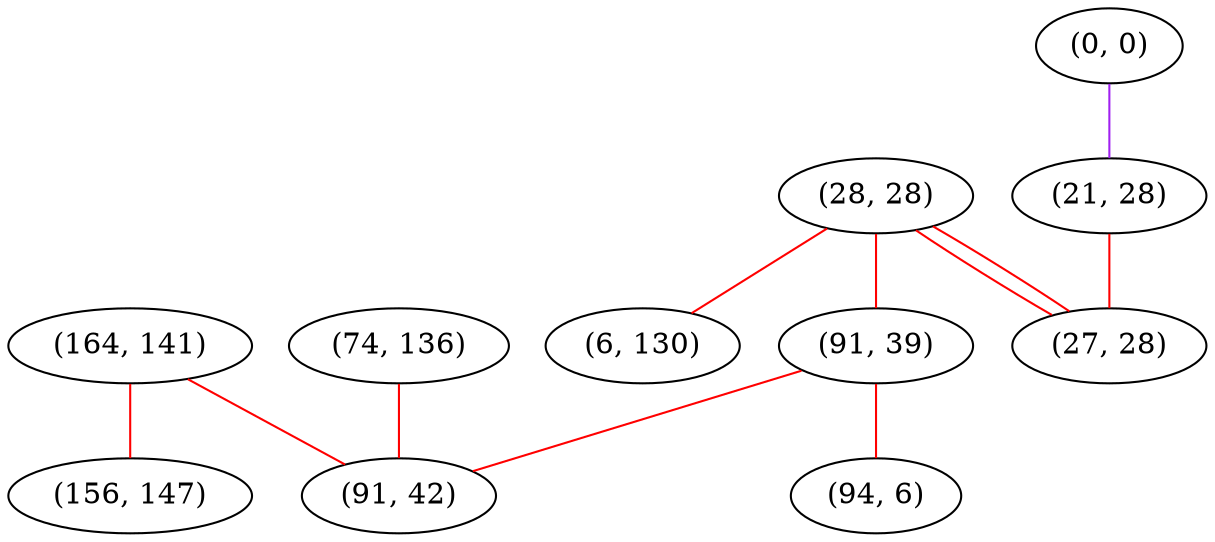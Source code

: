 graph "" {
"(74, 136)";
"(0, 0)";
"(21, 28)";
"(28, 28)";
"(164, 141)";
"(91, 39)";
"(91, 42)";
"(6, 130)";
"(27, 28)";
"(156, 147)";
"(94, 6)";
"(74, 136)" -- "(91, 42)"  [color=red, key=0, weight=1];
"(0, 0)" -- "(21, 28)"  [color=purple, key=0, weight=4];
"(21, 28)" -- "(27, 28)"  [color=red, key=0, weight=1];
"(28, 28)" -- "(91, 39)"  [color=red, key=0, weight=1];
"(28, 28)" -- "(6, 130)"  [color=red, key=0, weight=1];
"(28, 28)" -- "(27, 28)"  [color=red, key=0, weight=1];
"(28, 28)" -- "(27, 28)"  [color=red, key=1, weight=1];
"(164, 141)" -- "(91, 42)"  [color=red, key=0, weight=1];
"(164, 141)" -- "(156, 147)"  [color=red, key=0, weight=1];
"(91, 39)" -- "(91, 42)"  [color=red, key=0, weight=1];
"(91, 39)" -- "(94, 6)"  [color=red, key=0, weight=1];
}

